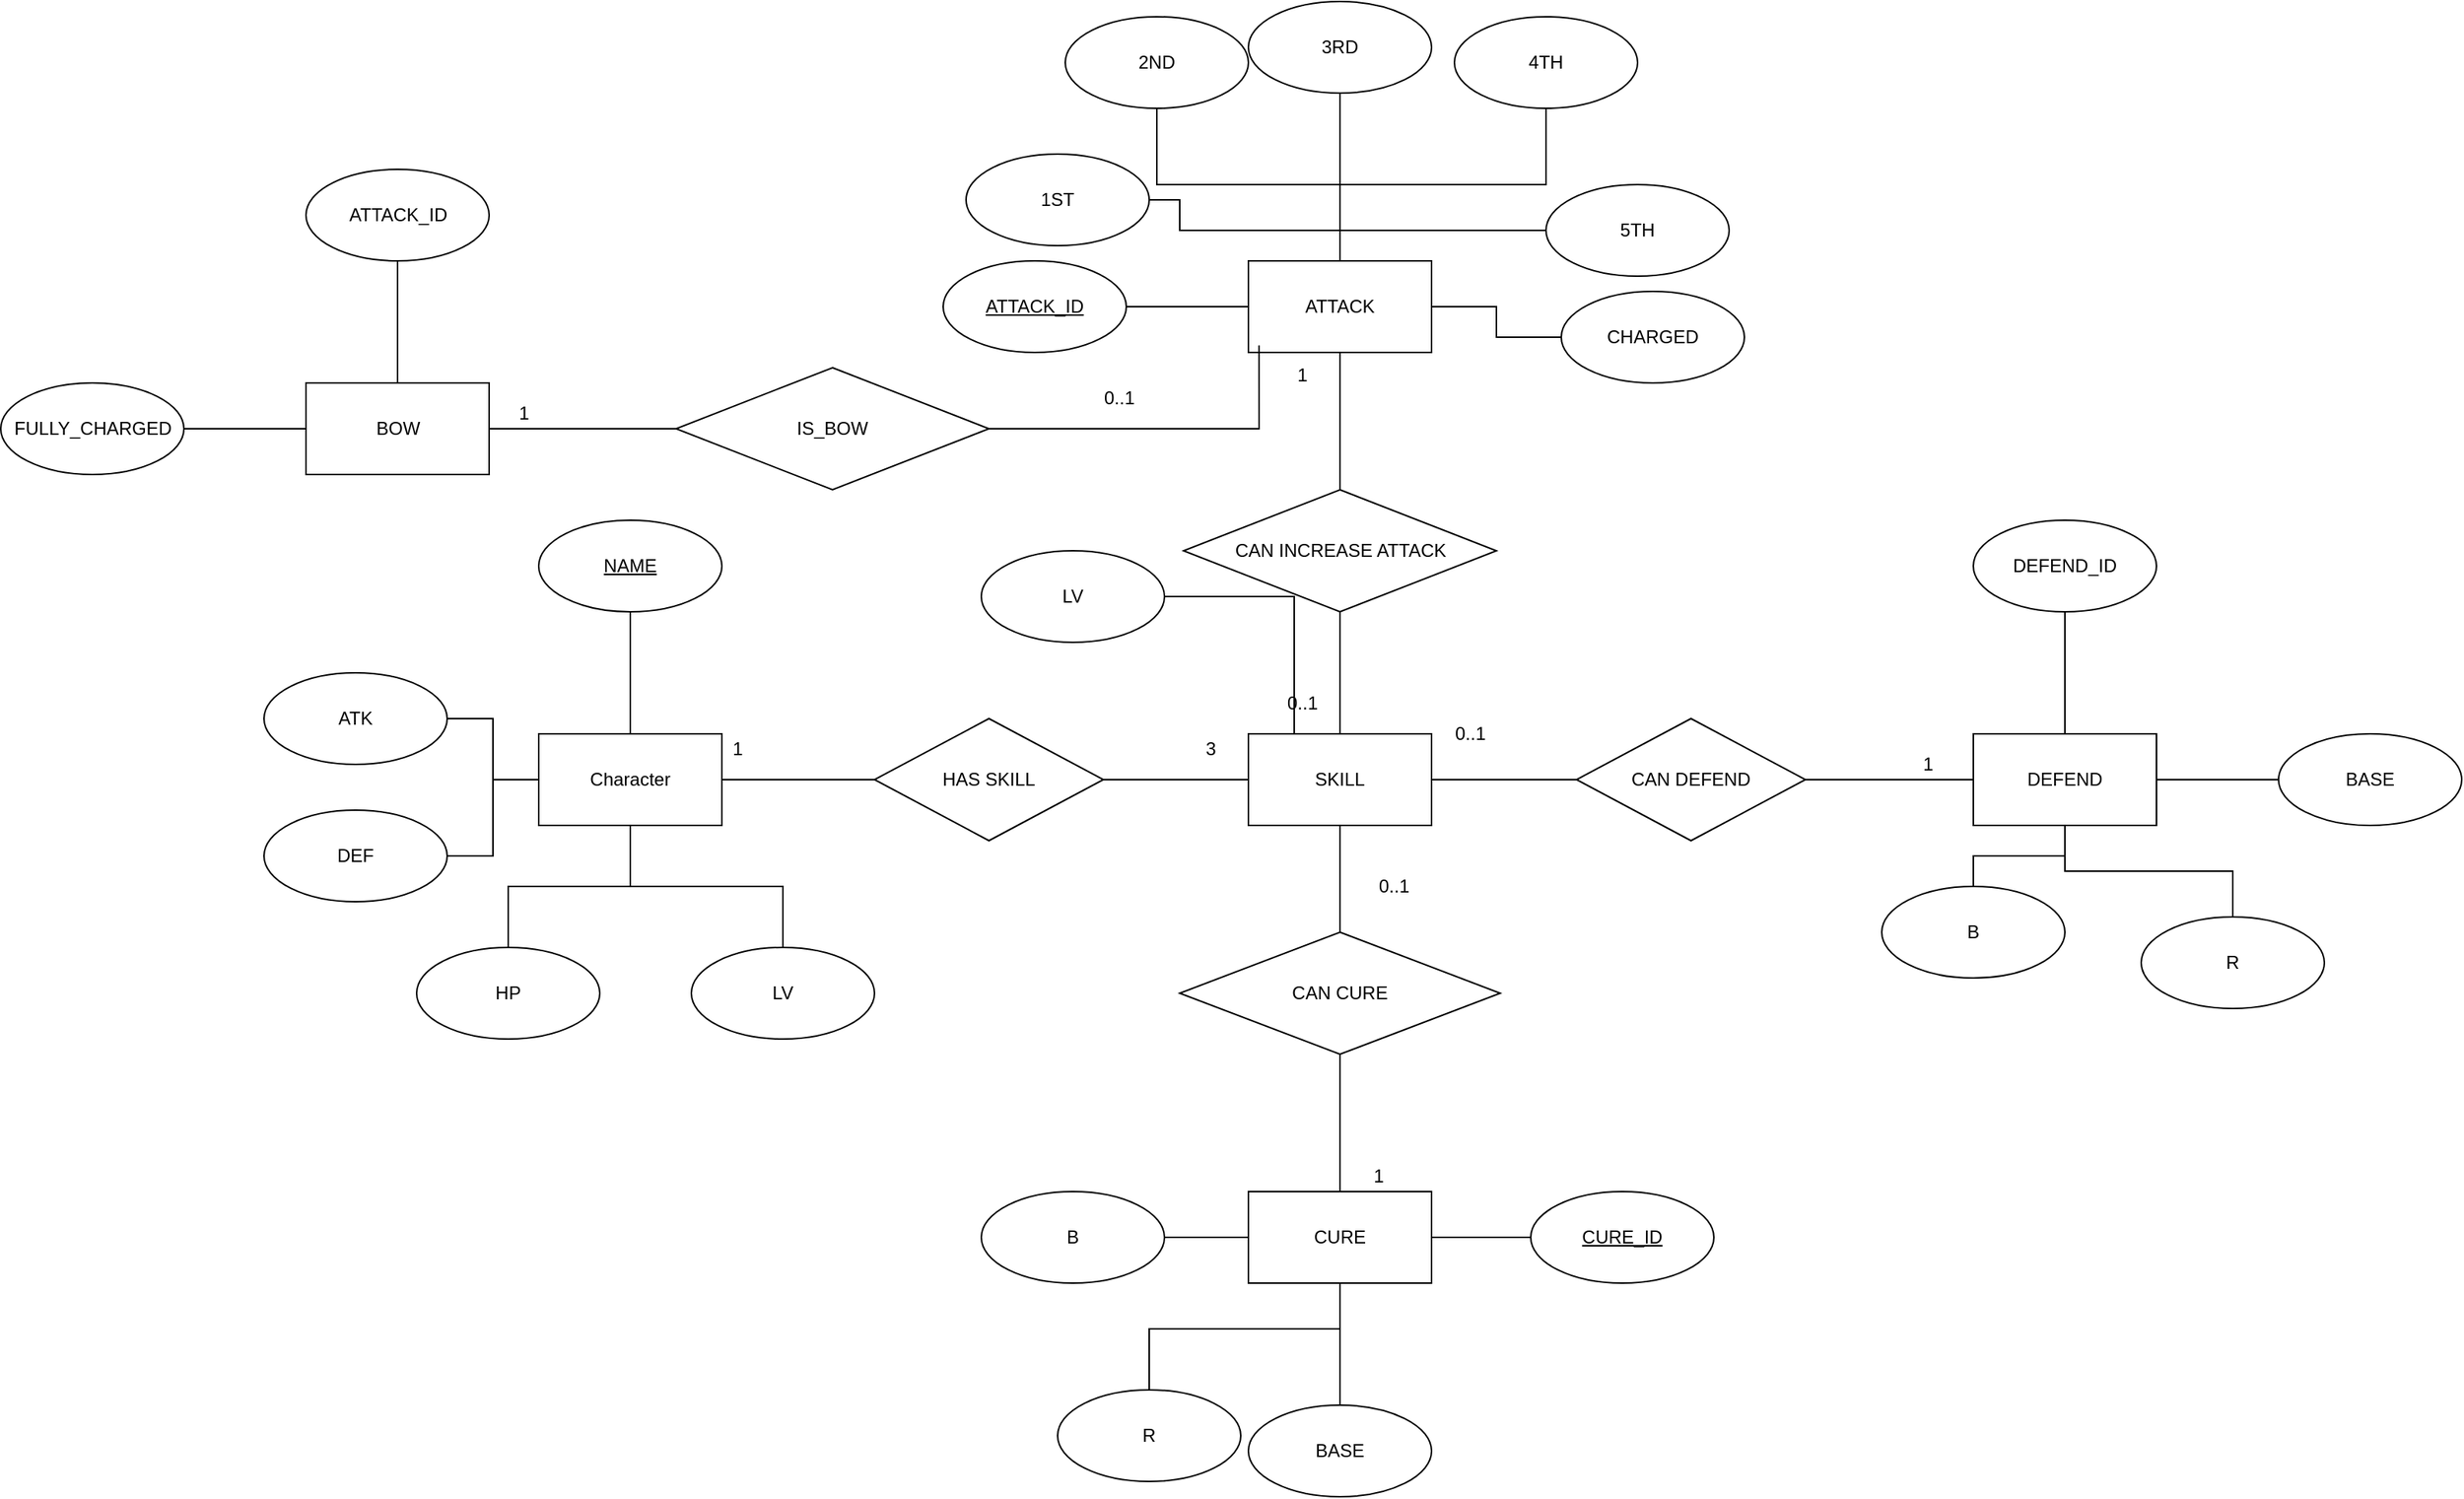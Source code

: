 <mxfile version="20.0.3" type="device"><diagram id="FyWL_Q8DPhRCFi8xNn1D" name="Page-1"><mxGraphModel dx="1792" dy="1766" grid="1" gridSize="10" guides="1" tooltips="1" connect="1" arrows="1" fold="1" page="1" pageScale="1" pageWidth="850" pageHeight="1100" math="0" shadow="0"><root><mxCell id="0"/><mxCell id="1" parent="0"/><mxCell id="zW5VvFBxNw9kVXyg0Uy--6" value="" style="edgeStyle=orthogonalEdgeStyle;rounded=0;orthogonalLoop=1;jettySize=auto;html=1;endArrow=none;endFill=0;" parent="1" source="zW5VvFBxNw9kVXyg0Uy--1" target="zW5VvFBxNw9kVXyg0Uy--5" edge="1"><mxGeometry relative="1" as="geometry"/></mxCell><mxCell id="zW5VvFBxNw9kVXyg0Uy--8" value="" style="edgeStyle=orthogonalEdgeStyle;rounded=0;orthogonalLoop=1;jettySize=auto;html=1;endArrow=none;endFill=0;" parent="1" source="zW5VvFBxNw9kVXyg0Uy--1" target="zW5VvFBxNw9kVXyg0Uy--7" edge="1"><mxGeometry relative="1" as="geometry"/></mxCell><mxCell id="zW5VvFBxNw9kVXyg0Uy--10" value="" style="edgeStyle=orthogonalEdgeStyle;rounded=0;orthogonalLoop=1;jettySize=auto;html=1;endArrow=none;endFill=0;exitX=0;exitY=0.5;exitDx=0;exitDy=0;" parent="1" source="zW5VvFBxNw9kVXyg0Uy--1" target="zW5VvFBxNw9kVXyg0Uy--9" edge="1"><mxGeometry relative="1" as="geometry"/></mxCell><mxCell id="zW5VvFBxNw9kVXyg0Uy--12" value="" style="edgeStyle=orthogonalEdgeStyle;rounded=0;orthogonalLoop=1;jettySize=auto;html=1;endArrow=none;endFill=0;" parent="1" source="zW5VvFBxNw9kVXyg0Uy--1" target="zW5VvFBxNw9kVXyg0Uy--11" edge="1"><mxGeometry relative="1" as="geometry"/></mxCell><mxCell id="zW5VvFBxNw9kVXyg0Uy--16" value="" style="edgeStyle=orthogonalEdgeStyle;rounded=0;orthogonalLoop=1;jettySize=auto;html=1;endArrow=none;endFill=0;" parent="1" source="zW5VvFBxNw9kVXyg0Uy--1" target="zW5VvFBxNw9kVXyg0Uy--15" edge="1"><mxGeometry relative="1" as="geometry"/></mxCell><mxCell id="zW5VvFBxNw9kVXyg0Uy--1" value="Character" style="rounded=0;whiteSpace=wrap;html=1;" parent="1" vertex="1"><mxGeometry x="240" y="340" width="120" height="60" as="geometry"/></mxCell><mxCell id="zW5VvFBxNw9kVXyg0Uy--5" value="ATK" style="ellipse;whiteSpace=wrap;html=1;rounded=0;" parent="1" vertex="1"><mxGeometry x="60" y="300" width="120" height="60" as="geometry"/></mxCell><mxCell id="zW5VvFBxNw9kVXyg0Uy--7" value="&lt;u&gt;NAME&lt;/u&gt;" style="ellipse;whiteSpace=wrap;html=1;rounded=0;" parent="1" vertex="1"><mxGeometry x="240" y="200" width="120" height="60" as="geometry"/></mxCell><mxCell id="zW5VvFBxNw9kVXyg0Uy--9" value="DEF&lt;br&gt;" style="ellipse;whiteSpace=wrap;html=1;rounded=0;" parent="1" vertex="1"><mxGeometry x="60" y="390" width="120" height="60" as="geometry"/></mxCell><mxCell id="zW5VvFBxNw9kVXyg0Uy--11" value="HP" style="ellipse;whiteSpace=wrap;html=1;rounded=0;" parent="1" vertex="1"><mxGeometry x="160" y="480" width="120" height="60" as="geometry"/></mxCell><mxCell id="zW5VvFBxNw9kVXyg0Uy--19" value="" style="edgeStyle=orthogonalEdgeStyle;rounded=0;orthogonalLoop=1;jettySize=auto;html=1;endArrow=none;endFill=0;" parent="1" source="zW5VvFBxNw9kVXyg0Uy--15" target="zW5VvFBxNw9kVXyg0Uy--18" edge="1"><mxGeometry relative="1" as="geometry"/></mxCell><mxCell id="zW5VvFBxNw9kVXyg0Uy--15" value="HAS SKILL" style="rhombus;whiteSpace=wrap;html=1;rounded=0;" parent="1" vertex="1"><mxGeometry x="460" y="330" width="150" height="80" as="geometry"/></mxCell><mxCell id="zW5VvFBxNw9kVXyg0Uy--17" value="1" style="text;html=1;align=center;verticalAlign=middle;resizable=0;points=[];autosize=1;strokeColor=none;fillColor=none;" parent="1" vertex="1"><mxGeometry x="355" y="335" width="30" height="30" as="geometry"/></mxCell><mxCell id="zW5VvFBxNw9kVXyg0Uy--22" value="" style="edgeStyle=orthogonalEdgeStyle;rounded=0;orthogonalLoop=1;jettySize=auto;html=1;endArrow=none;endFill=0;" parent="1" source="zW5VvFBxNw9kVXyg0Uy--18" target="zW5VvFBxNw9kVXyg0Uy--21" edge="1"><mxGeometry relative="1" as="geometry"/></mxCell><mxCell id="1yWwHGAL-lei_y7lrEAv-2" value="" style="edgeStyle=orthogonalEdgeStyle;rounded=0;orthogonalLoop=1;jettySize=auto;html=1;endArrow=none;endFill=0;" edge="1" parent="1" source="zW5VvFBxNw9kVXyg0Uy--18" target="1yWwHGAL-lei_y7lrEAv-1"><mxGeometry relative="1" as="geometry"/></mxCell><mxCell id="1yWwHGAL-lei_y7lrEAv-7" value="" style="edgeStyle=orthogonalEdgeStyle;rounded=0;orthogonalLoop=1;jettySize=auto;html=1;endArrow=none;endFill=0;" edge="1" parent="1" source="zW5VvFBxNw9kVXyg0Uy--18" target="1yWwHGAL-lei_y7lrEAv-6"><mxGeometry relative="1" as="geometry"/></mxCell><mxCell id="zW5VvFBxNw9kVXyg0Uy--18" value="SKILL" style="whiteSpace=wrap;html=1;rounded=0;" parent="1" vertex="1"><mxGeometry x="705" y="340" width="120" height="60" as="geometry"/></mxCell><mxCell id="zW5VvFBxNw9kVXyg0Uy--20" value="3" style="text;html=1;align=center;verticalAlign=middle;resizable=0;points=[];autosize=1;strokeColor=none;fillColor=none;" parent="1" vertex="1"><mxGeometry x="665" y="335" width="30" height="30" as="geometry"/></mxCell><mxCell id="zW5VvFBxNw9kVXyg0Uy--25" value="" style="edgeStyle=orthogonalEdgeStyle;rounded=0;orthogonalLoop=1;jettySize=auto;html=1;endArrow=none;endFill=0;" parent="1" source="zW5VvFBxNw9kVXyg0Uy--21" target="zW5VvFBxNw9kVXyg0Uy--24" edge="1"><mxGeometry relative="1" as="geometry"/></mxCell><mxCell id="zW5VvFBxNw9kVXyg0Uy--21" value="CAN INCREASE ATTACK" style="rhombus;whiteSpace=wrap;html=1;rounded=0;" parent="1" vertex="1"><mxGeometry x="662.5" y="180" width="205" height="80" as="geometry"/></mxCell><mxCell id="zW5VvFBxNw9kVXyg0Uy--23" value="0..1" style="text;html=1;align=center;verticalAlign=middle;resizable=0;points=[];autosize=1;strokeColor=none;fillColor=none;" parent="1" vertex="1"><mxGeometry x="720" y="305" width="40" height="30" as="geometry"/></mxCell><mxCell id="1yWwHGAL-lei_y7lrEAv-14" value="" style="edgeStyle=orthogonalEdgeStyle;rounded=0;orthogonalLoop=1;jettySize=auto;html=1;endArrow=none;endFill=0;" edge="1" parent="1" source="zW5VvFBxNw9kVXyg0Uy--24" target="1yWwHGAL-lei_y7lrEAv-13"><mxGeometry relative="1" as="geometry"/></mxCell><mxCell id="1yWwHGAL-lei_y7lrEAv-16" value="" style="edgeStyle=orthogonalEdgeStyle;rounded=0;orthogonalLoop=1;jettySize=auto;html=1;endArrow=none;endFill=0;entryX=1;entryY=0.5;entryDx=0;entryDy=0;" edge="1" parent="1" source="zW5VvFBxNw9kVXyg0Uy--24" target="1yWwHGAL-lei_y7lrEAv-15"><mxGeometry relative="1" as="geometry"><Array as="points"><mxPoint x="765" y="10"/><mxPoint x="660" y="10"/></Array></mxGeometry></mxCell><mxCell id="1yWwHGAL-lei_y7lrEAv-18" value="" style="edgeStyle=orthogonalEdgeStyle;rounded=0;orthogonalLoop=1;jettySize=auto;html=1;endArrow=none;endFill=0;" edge="1" parent="1" source="zW5VvFBxNw9kVXyg0Uy--24" target="1yWwHGAL-lei_y7lrEAv-17"><mxGeometry relative="1" as="geometry"/></mxCell><mxCell id="1yWwHGAL-lei_y7lrEAv-23" value="" style="edgeStyle=orthogonalEdgeStyle;rounded=0;orthogonalLoop=1;jettySize=auto;html=1;endArrow=none;endFill=0;" edge="1" parent="1" source="zW5VvFBxNw9kVXyg0Uy--24" target="1yWwHGAL-lei_y7lrEAv-22"><mxGeometry relative="1" as="geometry"/></mxCell><mxCell id="1yWwHGAL-lei_y7lrEAv-25" value="" style="edgeStyle=orthogonalEdgeStyle;rounded=0;orthogonalLoop=1;jettySize=auto;html=1;endArrow=none;endFill=0;exitX=0.5;exitY=0;exitDx=0;exitDy=0;" edge="1" parent="1" source="zW5VvFBxNw9kVXyg0Uy--24" target="1yWwHGAL-lei_y7lrEAv-24"><mxGeometry relative="1" as="geometry"><mxPoint x="770" y="-20" as="sourcePoint"/></mxGeometry></mxCell><mxCell id="1yWwHGAL-lei_y7lrEAv-27" value="" style="edgeStyle=orthogonalEdgeStyle;rounded=0;orthogonalLoop=1;jettySize=auto;html=1;endArrow=none;endFill=0;" edge="1" parent="1" source="zW5VvFBxNw9kVXyg0Uy--24" target="1yWwHGAL-lei_y7lrEAv-26"><mxGeometry relative="1" as="geometry"><Array as="points"><mxPoint x="765" y="10"/></Array></mxGeometry></mxCell><mxCell id="1yWwHGAL-lei_y7lrEAv-28" value="" style="edgeStyle=orthogonalEdgeStyle;rounded=0;orthogonalLoop=1;jettySize=auto;html=1;endArrow=none;endFill=0;entryX=0;entryY=0.5;entryDx=0;entryDy=0;" edge="1" parent="1" source="zW5VvFBxNw9kVXyg0Uy--24" target="1yWwHGAL-lei_y7lrEAv-29"><mxGeometry relative="1" as="geometry"><mxPoint x="900" y="60" as="targetPoint"/></mxGeometry></mxCell><mxCell id="zW5VvFBxNw9kVXyg0Uy--24" value="ATTACK" style="whiteSpace=wrap;html=1;rounded=0;" parent="1" vertex="1"><mxGeometry x="705" y="30" width="120" height="60" as="geometry"/></mxCell><mxCell id="UwUqCzYWSw8unhH4oCzq-1" value="1" style="text;html=1;align=center;verticalAlign=middle;resizable=0;points=[];autosize=1;strokeColor=none;fillColor=none;" parent="1" vertex="1"><mxGeometry x="725" y="90" width="30" height="30" as="geometry"/></mxCell><mxCell id="1yWwHGAL-lei_y7lrEAv-4" value="" style="edgeStyle=orthogonalEdgeStyle;rounded=0;orthogonalLoop=1;jettySize=auto;html=1;endArrow=none;endFill=0;" edge="1" parent="1" source="1yWwHGAL-lei_y7lrEAv-1" target="1yWwHGAL-lei_y7lrEAv-3"><mxGeometry relative="1" as="geometry"/></mxCell><mxCell id="1yWwHGAL-lei_y7lrEAv-1" value="CAN DEFEND" style="rhombus;whiteSpace=wrap;html=1;rounded=0;" vertex="1" parent="1"><mxGeometry x="920" y="330" width="150" height="80" as="geometry"/></mxCell><mxCell id="1yWwHGAL-lei_y7lrEAv-31" value="" style="edgeStyle=orthogonalEdgeStyle;rounded=0;orthogonalLoop=1;jettySize=auto;html=1;endArrow=none;endFill=0;" edge="1" parent="1" source="1yWwHGAL-lei_y7lrEAv-3" target="1yWwHGAL-lei_y7lrEAv-30"><mxGeometry relative="1" as="geometry"/></mxCell><mxCell id="1yWwHGAL-lei_y7lrEAv-33" value="" style="edgeStyle=orthogonalEdgeStyle;rounded=0;orthogonalLoop=1;jettySize=auto;html=1;endArrow=none;endFill=0;" edge="1" parent="1" source="1yWwHGAL-lei_y7lrEAv-3" target="1yWwHGAL-lei_y7lrEAv-32"><mxGeometry relative="1" as="geometry"/></mxCell><mxCell id="1yWwHGAL-lei_y7lrEAv-35" value="" style="edgeStyle=orthogonalEdgeStyle;rounded=0;orthogonalLoop=1;jettySize=auto;html=1;endArrow=none;endFill=0;" edge="1" parent="1" source="1yWwHGAL-lei_y7lrEAv-3" target="1yWwHGAL-lei_y7lrEAv-34"><mxGeometry relative="1" as="geometry"/></mxCell><mxCell id="1yWwHGAL-lei_y7lrEAv-3" value="DEFEND" style="whiteSpace=wrap;html=1;rounded=0;" vertex="1" parent="1"><mxGeometry x="1180" y="340" width="120" height="60" as="geometry"/></mxCell><mxCell id="1yWwHGAL-lei_y7lrEAv-5" value="0..1" style="text;html=1;align=center;verticalAlign=middle;resizable=0;points=[];autosize=1;strokeColor=none;fillColor=none;" vertex="1" parent="1"><mxGeometry x="830" y="325" width="40" height="30" as="geometry"/></mxCell><mxCell id="1yWwHGAL-lei_y7lrEAv-9" value="" style="edgeStyle=orthogonalEdgeStyle;rounded=0;orthogonalLoop=1;jettySize=auto;html=1;endArrow=none;endFill=0;" edge="1" parent="1" source="1yWwHGAL-lei_y7lrEAv-6" target="1yWwHGAL-lei_y7lrEAv-8"><mxGeometry relative="1" as="geometry"/></mxCell><mxCell id="1yWwHGAL-lei_y7lrEAv-6" value="CAN CURE" style="rhombus;whiteSpace=wrap;html=1;rounded=0;" vertex="1" parent="1"><mxGeometry x="660" y="470" width="210" height="80" as="geometry"/></mxCell><mxCell id="1yWwHGAL-lei_y7lrEAv-43" value="" style="edgeStyle=orthogonalEdgeStyle;rounded=0;orthogonalLoop=1;jettySize=auto;html=1;endArrow=none;endFill=0;" edge="1" parent="1" source="1yWwHGAL-lei_y7lrEAv-8" target="1yWwHGAL-lei_y7lrEAv-42"><mxGeometry relative="1" as="geometry"/></mxCell><mxCell id="1yWwHGAL-lei_y7lrEAv-45" value="" style="edgeStyle=orthogonalEdgeStyle;rounded=0;orthogonalLoop=1;jettySize=auto;html=1;endArrow=none;endFill=0;" edge="1" parent="1" source="1yWwHGAL-lei_y7lrEAv-8" target="1yWwHGAL-lei_y7lrEAv-44"><mxGeometry relative="1" as="geometry"/></mxCell><mxCell id="1yWwHGAL-lei_y7lrEAv-47" value="" style="edgeStyle=orthogonalEdgeStyle;rounded=0;orthogonalLoop=1;jettySize=auto;html=1;endArrow=none;endFill=0;" edge="1" parent="1" source="1yWwHGAL-lei_y7lrEAv-8" target="1yWwHGAL-lei_y7lrEAv-46"><mxGeometry relative="1" as="geometry"><Array as="points"><mxPoint x="765" y="730"/><mxPoint x="640" y="730"/></Array></mxGeometry></mxCell><mxCell id="1yWwHGAL-lei_y7lrEAv-8" value="CURE" style="whiteSpace=wrap;html=1;rounded=0;" vertex="1" parent="1"><mxGeometry x="705" y="640" width="120" height="60" as="geometry"/></mxCell><mxCell id="1yWwHGAL-lei_y7lrEAv-10" value="0..1" style="text;html=1;align=center;verticalAlign=middle;resizable=0;points=[];autosize=1;strokeColor=none;fillColor=none;" vertex="1" parent="1"><mxGeometry x="780" y="425" width="40" height="30" as="geometry"/></mxCell><mxCell id="1yWwHGAL-lei_y7lrEAv-11" value="1" style="text;html=1;align=center;verticalAlign=middle;resizable=0;points=[];autosize=1;strokeColor=none;fillColor=none;" vertex="1" parent="1"><mxGeometry x="1135" y="345" width="30" height="30" as="geometry"/></mxCell><mxCell id="1yWwHGAL-lei_y7lrEAv-12" value="1" style="text;html=1;align=center;verticalAlign=middle;resizable=0;points=[];autosize=1;strokeColor=none;fillColor=none;" vertex="1" parent="1"><mxGeometry x="775" y="615" width="30" height="30" as="geometry"/></mxCell><mxCell id="1yWwHGAL-lei_y7lrEAv-13" value="&lt;u&gt;ATTACK_ID&lt;/u&gt;" style="ellipse;whiteSpace=wrap;html=1;rounded=0;" vertex="1" parent="1"><mxGeometry x="505" y="30" width="120" height="60" as="geometry"/></mxCell><mxCell id="1yWwHGAL-lei_y7lrEAv-15" value="1ST" style="ellipse;whiteSpace=wrap;html=1;rounded=0;" vertex="1" parent="1"><mxGeometry x="520" y="-40" width="120" height="60" as="geometry"/></mxCell><mxCell id="1yWwHGAL-lei_y7lrEAv-17" value="2ND" style="ellipse;whiteSpace=wrap;html=1;rounded=0;" vertex="1" parent="1"><mxGeometry x="585" y="-130" width="120" height="60" as="geometry"/></mxCell><mxCell id="1yWwHGAL-lei_y7lrEAv-20" value="" style="edgeStyle=orthogonalEdgeStyle;rounded=0;orthogonalLoop=1;jettySize=auto;html=1;endArrow=none;endFill=0;entryX=0.25;entryY=0;entryDx=0;entryDy=0;" edge="1" parent="1" source="1yWwHGAL-lei_y7lrEAv-19" target="zW5VvFBxNw9kVXyg0Uy--18"><mxGeometry relative="1" as="geometry"/></mxCell><mxCell id="1yWwHGAL-lei_y7lrEAv-19" value="LV" style="ellipse;whiteSpace=wrap;html=1;rounded=0;" vertex="1" parent="1"><mxGeometry x="530" y="220" width="120" height="60" as="geometry"/></mxCell><mxCell id="1yWwHGAL-lei_y7lrEAv-22" value="3RD" style="ellipse;whiteSpace=wrap;html=1;rounded=0;" vertex="1" parent="1"><mxGeometry x="705" y="-140" width="120" height="60" as="geometry"/></mxCell><mxCell id="1yWwHGAL-lei_y7lrEAv-24" value="4TH" style="ellipse;whiteSpace=wrap;html=1;rounded=0;" vertex="1" parent="1"><mxGeometry x="840" y="-130" width="120" height="60" as="geometry"/></mxCell><mxCell id="1yWwHGAL-lei_y7lrEAv-26" value="5TH" style="ellipse;whiteSpace=wrap;html=1;rounded=0;" vertex="1" parent="1"><mxGeometry x="900" y="-20" width="120" height="60" as="geometry"/></mxCell><mxCell id="1yWwHGAL-lei_y7lrEAv-29" value="CHARGED" style="ellipse;whiteSpace=wrap;html=1;rounded=0;" vertex="1" parent="1"><mxGeometry x="910" y="50" width="120" height="60" as="geometry"/></mxCell><mxCell id="1yWwHGAL-lei_y7lrEAv-30" value="DEFEND_ID" style="ellipse;whiteSpace=wrap;html=1;rounded=0;" vertex="1" parent="1"><mxGeometry x="1180" y="200" width="120" height="60" as="geometry"/></mxCell><mxCell id="1yWwHGAL-lei_y7lrEAv-32" value="BASE" style="ellipse;whiteSpace=wrap;html=1;rounded=0;" vertex="1" parent="1"><mxGeometry x="1380" y="340" width="120" height="60" as="geometry"/></mxCell><mxCell id="1yWwHGAL-lei_y7lrEAv-34" value="R" style="ellipse;whiteSpace=wrap;html=1;rounded=0;" vertex="1" parent="1"><mxGeometry x="1290" y="460" width="120" height="60" as="geometry"/></mxCell><mxCell id="1yWwHGAL-lei_y7lrEAv-39" value="" style="edgeStyle=orthogonalEdgeStyle;rounded=0;orthogonalLoop=1;jettySize=auto;html=1;endArrow=none;endFill=0;entryX=0.5;entryY=1;entryDx=0;entryDy=0;" edge="1" parent="1" source="1yWwHGAL-lei_y7lrEAv-38" target="1yWwHGAL-lei_y7lrEAv-3"><mxGeometry relative="1" as="geometry"/></mxCell><mxCell id="1yWwHGAL-lei_y7lrEAv-38" value="B" style="ellipse;whiteSpace=wrap;html=1;rounded=0;" vertex="1" parent="1"><mxGeometry x="1120" y="440" width="120" height="60" as="geometry"/></mxCell><mxCell id="1yWwHGAL-lei_y7lrEAv-42" value="&lt;u&gt;CURE_ID&lt;/u&gt;" style="ellipse;whiteSpace=wrap;html=1;rounded=0;" vertex="1" parent="1"><mxGeometry x="890" y="640" width="120" height="60" as="geometry"/></mxCell><mxCell id="1yWwHGAL-lei_y7lrEAv-44" value="BASE" style="ellipse;whiteSpace=wrap;html=1;rounded=0;" vertex="1" parent="1"><mxGeometry x="705" y="780" width="120" height="60" as="geometry"/></mxCell><mxCell id="1yWwHGAL-lei_y7lrEAv-46" value="R" style="ellipse;whiteSpace=wrap;html=1;rounded=0;" vertex="1" parent="1"><mxGeometry x="580" y="770" width="120" height="60" as="geometry"/></mxCell><mxCell id="1yWwHGAL-lei_y7lrEAv-49" value="" style="edgeStyle=orthogonalEdgeStyle;rounded=0;orthogonalLoop=1;jettySize=auto;html=1;endArrow=none;endFill=0;" edge="1" parent="1" source="1yWwHGAL-lei_y7lrEAv-48" target="1yWwHGAL-lei_y7lrEAv-8"><mxGeometry relative="1" as="geometry"/></mxCell><mxCell id="1yWwHGAL-lei_y7lrEAv-48" value="B" style="ellipse;whiteSpace=wrap;html=1;rounded=0;" vertex="1" parent="1"><mxGeometry x="530" y="640" width="120" height="60" as="geometry"/></mxCell><mxCell id="1yWwHGAL-lei_y7lrEAv-52" value="" style="edgeStyle=orthogonalEdgeStyle;rounded=0;orthogonalLoop=1;jettySize=auto;html=1;endArrow=none;endFill=0;entryX=0.058;entryY=0.922;entryDx=0;entryDy=0;entryPerimeter=0;" edge="1" parent="1" source="1yWwHGAL-lei_y7lrEAv-50" target="zW5VvFBxNw9kVXyg0Uy--24"><mxGeometry relative="1" as="geometry"><mxPoint x="657.5" y="140" as="targetPoint"/></mxGeometry></mxCell><mxCell id="1yWwHGAL-lei_y7lrEAv-54" value="" style="edgeStyle=orthogonalEdgeStyle;rounded=0;orthogonalLoop=1;jettySize=auto;html=1;endArrow=none;endFill=0;" edge="1" parent="1" source="1yWwHGAL-lei_y7lrEAv-50" target="1yWwHGAL-lei_y7lrEAv-53"><mxGeometry relative="1" as="geometry"/></mxCell><mxCell id="1yWwHGAL-lei_y7lrEAv-50" value="IS_BOW" style="rhombus;whiteSpace=wrap;html=1;rounded=0;" vertex="1" parent="1"><mxGeometry x="330" y="100" width="205" height="80" as="geometry"/></mxCell><mxCell id="1yWwHGAL-lei_y7lrEAv-56" value="" style="edgeStyle=orthogonalEdgeStyle;rounded=0;orthogonalLoop=1;jettySize=auto;html=1;endArrow=none;endFill=0;" edge="1" parent="1" source="1yWwHGAL-lei_y7lrEAv-53" target="1yWwHGAL-lei_y7lrEAv-55"><mxGeometry relative="1" as="geometry"/></mxCell><mxCell id="1yWwHGAL-lei_y7lrEAv-58" value="" style="edgeStyle=orthogonalEdgeStyle;rounded=0;orthogonalLoop=1;jettySize=auto;html=1;endArrow=none;endFill=0;" edge="1" parent="1" source="1yWwHGAL-lei_y7lrEAv-53" target="1yWwHGAL-lei_y7lrEAv-57"><mxGeometry relative="1" as="geometry"/></mxCell><mxCell id="1yWwHGAL-lei_y7lrEAv-53" value="BOW" style="whiteSpace=wrap;html=1;rounded=0;" vertex="1" parent="1"><mxGeometry x="87.5" y="110" width="120" height="60" as="geometry"/></mxCell><mxCell id="1yWwHGAL-lei_y7lrEAv-55" value="ATTACK_ID" style="ellipse;whiteSpace=wrap;html=1;rounded=0;" vertex="1" parent="1"><mxGeometry x="87.5" y="-30" width="120" height="60" as="geometry"/></mxCell><mxCell id="1yWwHGAL-lei_y7lrEAv-57" value="FULLY_CHARGED" style="ellipse;whiteSpace=wrap;html=1;rounded=0;" vertex="1" parent="1"><mxGeometry x="-112.5" y="110" width="120" height="60" as="geometry"/></mxCell><mxCell id="1yWwHGAL-lei_y7lrEAv-59" value="0..1" style="text;html=1;align=center;verticalAlign=middle;resizable=0;points=[];autosize=1;strokeColor=none;fillColor=none;" vertex="1" parent="1"><mxGeometry x="600" y="105" width="40" height="30" as="geometry"/></mxCell><mxCell id="1yWwHGAL-lei_y7lrEAv-60" value="1" style="text;html=1;align=center;verticalAlign=middle;resizable=0;points=[];autosize=1;strokeColor=none;fillColor=none;" vertex="1" parent="1"><mxGeometry x="215" y="115" width="30" height="30" as="geometry"/></mxCell><mxCell id="1yWwHGAL-lei_y7lrEAv-63" value="LV" style="ellipse;whiteSpace=wrap;html=1;rounded=0;" vertex="1" parent="1"><mxGeometry x="340" y="480" width="120" height="60" as="geometry"/></mxCell><mxCell id="1yWwHGAL-lei_y7lrEAv-64" value="" style="edgeStyle=orthogonalEdgeStyle;rounded=0;orthogonalLoop=1;jettySize=auto;html=1;endArrow=none;endFill=0;exitX=0.5;exitY=0;exitDx=0;exitDy=0;entryX=0.5;entryY=1;entryDx=0;entryDy=0;" edge="1" parent="1" source="1yWwHGAL-lei_y7lrEAv-63" target="zW5VvFBxNw9kVXyg0Uy--1"><mxGeometry relative="1" as="geometry"><mxPoint x="420" y="470" as="sourcePoint"/><mxPoint x="339.952" y="550" as="targetPoint"/></mxGeometry></mxCell></root></mxGraphModel></diagram></mxfile>